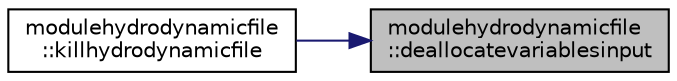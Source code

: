 digraph "modulehydrodynamicfile::deallocatevariablesinput"
{
 // LATEX_PDF_SIZE
  edge [fontname="Helvetica",fontsize="10",labelfontname="Helvetica",labelfontsize="10"];
  node [fontname="Helvetica",fontsize="10",shape=record];
  rankdir="RL";
  Node1 [label="modulehydrodynamicfile\l::deallocatevariablesinput",height=0.2,width=0.4,color="black", fillcolor="grey75", style="filled", fontcolor="black",tooltip=" "];
  Node1 -> Node2 [dir="back",color="midnightblue",fontsize="10",style="solid"];
  Node2 [label="modulehydrodynamicfile\l::killhydrodynamicfile",height=0.2,width=0.4,color="black", fillcolor="white", style="filled",URL="$namespacemodulehydrodynamicfile.html#a88c5ccf3cef06396cacc97101de6b5ab",tooltip=" "];
}
